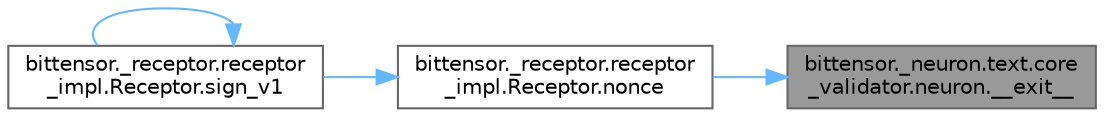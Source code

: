digraph "bittensor._neuron.text.core_validator.neuron.__exit__"
{
 // LATEX_PDF_SIZE
  bgcolor="transparent";
  edge [fontname=Helvetica,fontsize=10,labelfontname=Helvetica,labelfontsize=10];
  node [fontname=Helvetica,fontsize=10,shape=box,height=0.2,width=0.4];
  rankdir="RL";
  Node1 [label="bittensor._neuron.text.core\l_validator.neuron.__exit__",height=0.2,width=0.4,color="gray40", fillcolor="grey60", style="filled", fontcolor="black",tooltip=" "];
  Node1 -> Node2 [dir="back",color="steelblue1",style="solid"];
  Node2 [label="bittensor._receptor.receptor\l_impl.Receptor.nonce",height=0.2,width=0.4,color="grey40", fillcolor="white", style="filled",URL="$classbittensor_1_1__receptor_1_1receptor__impl_1_1_receptor.html#a6bafdd8543cf31cf15248f6bc2267b24",tooltip=" "];
  Node2 -> Node3 [dir="back",color="steelblue1",style="solid"];
  Node3 [label="bittensor._receptor.receptor\l_impl.Receptor.sign_v1",height=0.2,width=0.4,color="grey40", fillcolor="white", style="filled",URL="$classbittensor_1_1__receptor_1_1receptor__impl_1_1_receptor.html#acd8055426f73356242c920345691acbc",tooltip=" "];
  Node3 -> Node3 [dir="back",color="steelblue1",style="solid"];
}
